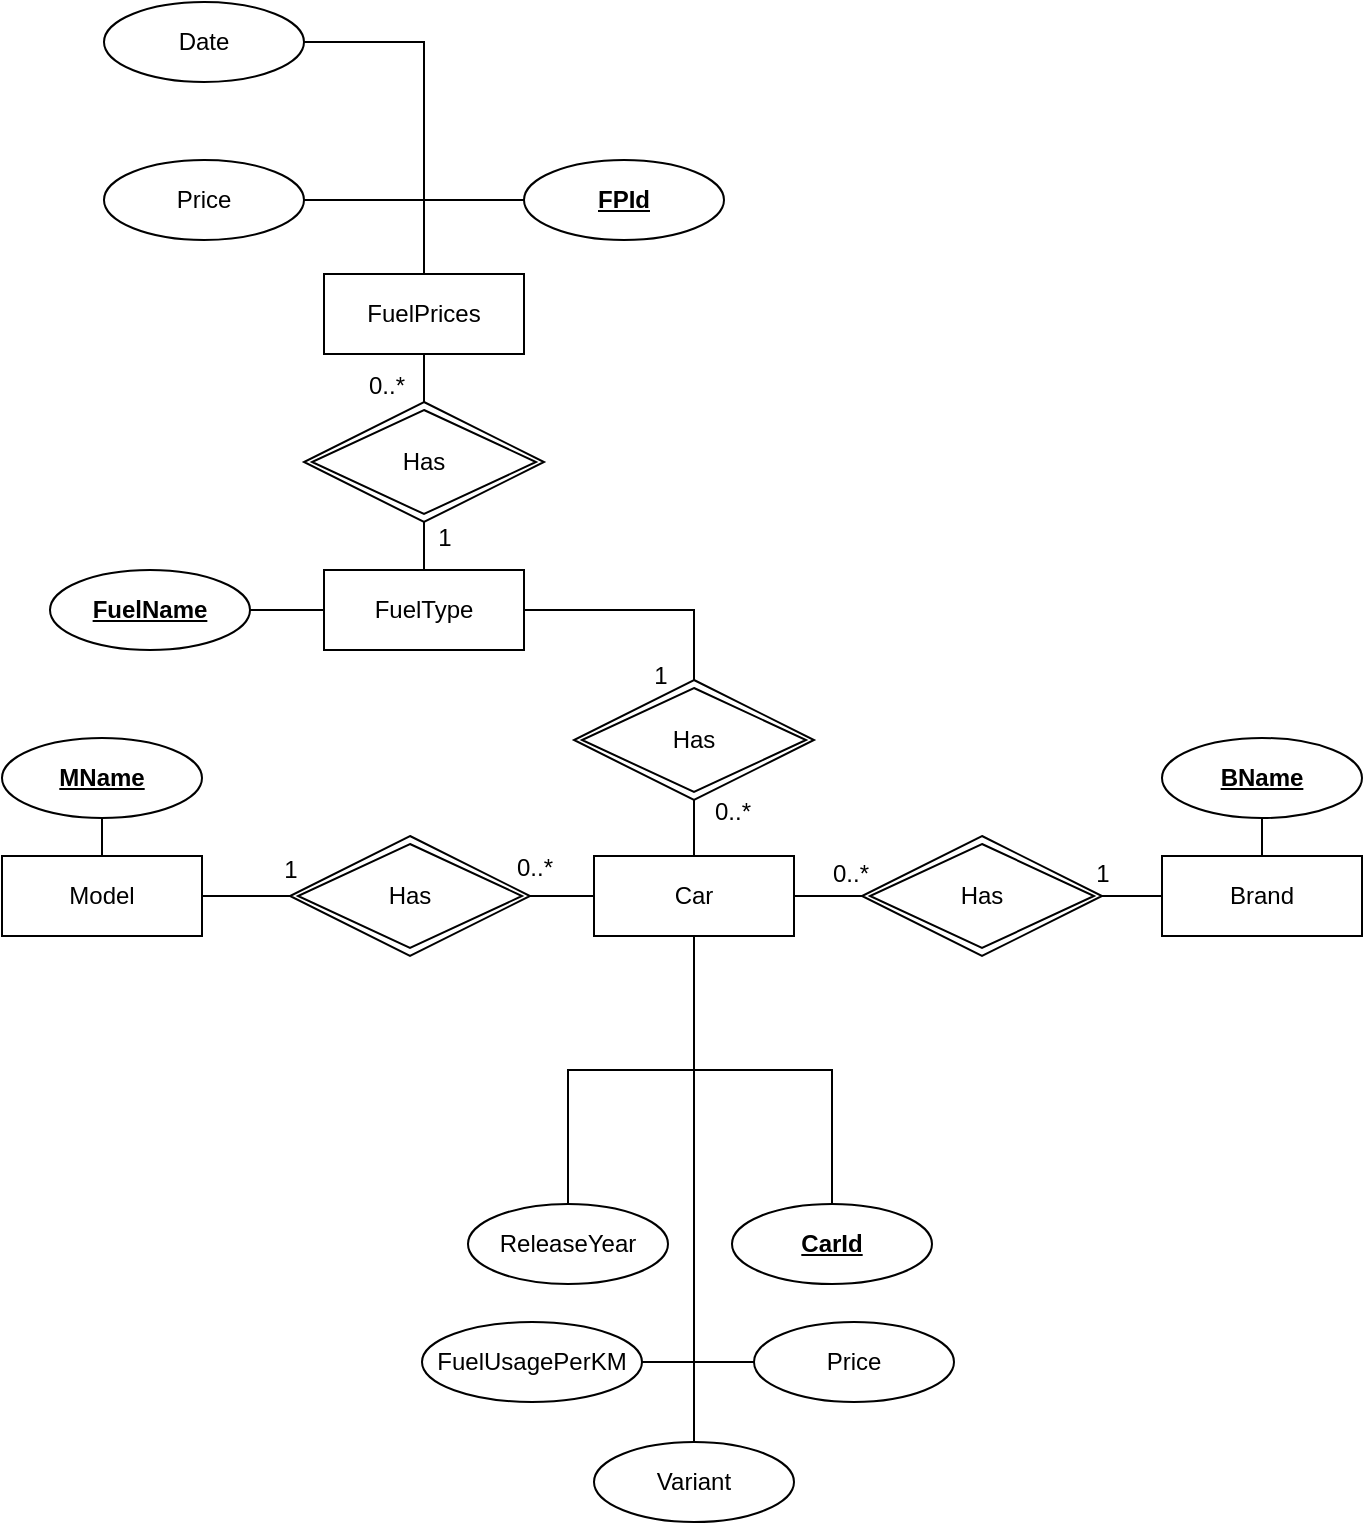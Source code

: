 <mxfile version="20.6.0" type="github">
  <diagram id="S4qpf8sp_IDscNvxWbhD" name="Side-1">
    <mxGraphModel dx="2249" dy="1969" grid="0" gridSize="10" guides="1" tooltips="1" connect="1" arrows="1" fold="1" page="1" pageScale="1" pageWidth="827" pageHeight="1169" math="0" shadow="0">
      <root>
        <mxCell id="0" />
        <mxCell id="1" parent="0" />
        <mxCell id="NafJJk9mpEiXWzSGuu7h-9" style="edgeStyle=orthogonalEdgeStyle;rounded=0;orthogonalLoop=1;jettySize=auto;html=1;exitX=0.5;exitY=0;exitDx=0;exitDy=0;endArrow=none;endFill=0;" parent="1" source="NafJJk9mpEiXWzSGuu7h-1" target="NafJJk9mpEiXWzSGuu7h-8" edge="1">
          <mxGeometry relative="1" as="geometry" />
        </mxCell>
        <mxCell id="NafJJk9mpEiXWzSGuu7h-26" style="edgeStyle=orthogonalEdgeStyle;rounded=0;orthogonalLoop=1;jettySize=auto;html=1;exitX=1;exitY=0.5;exitDx=0;exitDy=0;endArrow=none;endFill=0;" parent="1" source="NafJJk9mpEiXWzSGuu7h-1" target="NafJJk9mpEiXWzSGuu7h-22" edge="1">
          <mxGeometry relative="1" as="geometry" />
        </mxCell>
        <mxCell id="Q9bZLMeQLmCKx6aBFnSO-2" style="edgeStyle=orthogonalEdgeStyle;rounded=0;orthogonalLoop=1;jettySize=auto;html=1;exitX=0.5;exitY=1;exitDx=0;exitDy=0;entryX=0.5;entryY=0;entryDx=0;entryDy=0;endArrow=none;endFill=0;" edge="1" parent="1" source="NafJJk9mpEiXWzSGuu7h-1" target="Q9bZLMeQLmCKx6aBFnSO-1">
          <mxGeometry relative="1" as="geometry" />
        </mxCell>
        <mxCell id="NafJJk9mpEiXWzSGuu7h-1" value="Car" style="whiteSpace=wrap;html=1;align=center;" parent="1" vertex="1">
          <mxGeometry x="109" y="197" width="100" height="40" as="geometry" />
        </mxCell>
        <mxCell id="NafJJk9mpEiXWzSGuu7h-10" style="edgeStyle=orthogonalEdgeStyle;rounded=0;orthogonalLoop=1;jettySize=auto;html=1;exitX=1;exitY=0.5;exitDx=0;exitDy=0;endArrow=none;endFill=0;" parent="1" source="NafJJk9mpEiXWzSGuu7h-2" target="NafJJk9mpEiXWzSGuu7h-8" edge="1">
          <mxGeometry relative="1" as="geometry" />
        </mxCell>
        <mxCell id="NafJJk9mpEiXWzSGuu7h-37" style="edgeStyle=orthogonalEdgeStyle;rounded=0;orthogonalLoop=1;jettySize=auto;html=1;exitX=0.5;exitY=0;exitDx=0;exitDy=0;endArrow=none;endFill=0;" parent="1" source="NafJJk9mpEiXWzSGuu7h-2" target="NafJJk9mpEiXWzSGuu7h-36" edge="1">
          <mxGeometry relative="1" as="geometry" />
        </mxCell>
        <mxCell id="NafJJk9mpEiXWzSGuu7h-2" value="FuelType" style="whiteSpace=wrap;html=1;align=center;" parent="1" vertex="1">
          <mxGeometry x="-26" y="54" width="100" height="40" as="geometry" />
        </mxCell>
        <mxCell id="NafJJk9mpEiXWzSGuu7h-20" style="edgeStyle=orthogonalEdgeStyle;rounded=0;orthogonalLoop=1;jettySize=auto;html=1;exitX=1;exitY=0.5;exitDx=0;exitDy=0;endArrow=none;endFill=0;" parent="1" source="NafJJk9mpEiXWzSGuu7h-3" target="NafJJk9mpEiXWzSGuu7h-2" edge="1">
          <mxGeometry relative="1" as="geometry" />
        </mxCell>
        <mxCell id="NafJJk9mpEiXWzSGuu7h-3" value="&lt;b&gt;FuelName&lt;/b&gt;" style="ellipse;whiteSpace=wrap;html=1;align=center;fontStyle=4;" parent="1" vertex="1">
          <mxGeometry x="-163" y="54" width="100" height="40" as="geometry" />
        </mxCell>
        <mxCell id="NafJJk9mpEiXWzSGuu7h-8" value="Has" style="shape=rhombus;double=1;perimeter=rhombusPerimeter;whiteSpace=wrap;html=1;align=center;" parent="1" vertex="1">
          <mxGeometry x="99" y="109" width="120" height="60" as="geometry" />
        </mxCell>
        <mxCell id="NafJJk9mpEiXWzSGuu7h-11" value="1" style="text;html=1;align=center;verticalAlign=middle;resizable=0;points=[];autosize=1;strokeColor=none;fillColor=none;" parent="1" vertex="1">
          <mxGeometry x="129" y="94" width="25" height="26" as="geometry" />
        </mxCell>
        <mxCell id="NafJJk9mpEiXWzSGuu7h-12" value="0..*" style="text;html=1;align=center;verticalAlign=middle;resizable=0;points=[];autosize=1;strokeColor=none;fillColor=none;" parent="1" vertex="1">
          <mxGeometry x="160" y="162" width="36" height="26" as="geometry" />
        </mxCell>
        <mxCell id="NafJJk9mpEiXWzSGuu7h-24" style="edgeStyle=orthogonalEdgeStyle;rounded=0;orthogonalLoop=1;jettySize=auto;html=1;exitX=1;exitY=0.5;exitDx=0;exitDy=0;endArrow=none;endFill=0;" parent="1" source="NafJJk9mpEiXWzSGuu7h-14" target="NafJJk9mpEiXWzSGuu7h-21" edge="1">
          <mxGeometry relative="1" as="geometry" />
        </mxCell>
        <mxCell id="NafJJk9mpEiXWzSGuu7h-56" style="edgeStyle=orthogonalEdgeStyle;rounded=0;orthogonalLoop=1;jettySize=auto;html=1;exitX=0.5;exitY=0;exitDx=0;exitDy=0;endArrow=none;endFill=0;" parent="1" source="NafJJk9mpEiXWzSGuu7h-14" target="NafJJk9mpEiXWzSGuu7h-48" edge="1">
          <mxGeometry relative="1" as="geometry" />
        </mxCell>
        <mxCell id="NafJJk9mpEiXWzSGuu7h-14" value="Model" style="whiteSpace=wrap;html=1;align=center;" parent="1" vertex="1">
          <mxGeometry x="-187" y="197" width="100" height="40" as="geometry" />
        </mxCell>
        <mxCell id="NafJJk9mpEiXWzSGuu7h-51" style="edgeStyle=orthogonalEdgeStyle;rounded=0;orthogonalLoop=1;jettySize=auto;html=1;exitX=0.5;exitY=0;exitDx=0;exitDy=0;endArrow=none;endFill=0;" parent="1" source="NafJJk9mpEiXWzSGuu7h-15" target="NafJJk9mpEiXWzSGuu7h-50" edge="1">
          <mxGeometry relative="1" as="geometry" />
        </mxCell>
        <mxCell id="NafJJk9mpEiXWzSGuu7h-15" value="Brand" style="whiteSpace=wrap;html=1;align=center;" parent="1" vertex="1">
          <mxGeometry x="393" y="197" width="100" height="40" as="geometry" />
        </mxCell>
        <mxCell id="NafJJk9mpEiXWzSGuu7h-18" style="edgeStyle=orthogonalEdgeStyle;rounded=0;orthogonalLoop=1;jettySize=auto;html=1;exitX=0.5;exitY=0;exitDx=0;exitDy=0;endArrow=none;endFill=0;" parent="1" source="NafJJk9mpEiXWzSGuu7h-17" target="NafJJk9mpEiXWzSGuu7h-1" edge="1">
          <mxGeometry relative="1" as="geometry" />
        </mxCell>
        <mxCell id="NafJJk9mpEiXWzSGuu7h-17" value="&lt;b&gt;CarId&lt;/b&gt;" style="ellipse;whiteSpace=wrap;html=1;align=center;fontStyle=4;" parent="1" vertex="1">
          <mxGeometry x="178" y="371" width="100" height="40" as="geometry" />
        </mxCell>
        <mxCell id="NafJJk9mpEiXWzSGuu7h-25" style="edgeStyle=orthogonalEdgeStyle;rounded=0;orthogonalLoop=1;jettySize=auto;html=1;exitX=1;exitY=0.5;exitDx=0;exitDy=0;endArrow=none;endFill=0;" parent="1" source="NafJJk9mpEiXWzSGuu7h-21" target="NafJJk9mpEiXWzSGuu7h-1" edge="1">
          <mxGeometry relative="1" as="geometry" />
        </mxCell>
        <mxCell id="NafJJk9mpEiXWzSGuu7h-21" value="Has" style="shape=rhombus;double=1;perimeter=rhombusPerimeter;whiteSpace=wrap;html=1;align=center;" parent="1" vertex="1">
          <mxGeometry x="-43" y="187" width="120" height="60" as="geometry" />
        </mxCell>
        <mxCell id="NafJJk9mpEiXWzSGuu7h-27" style="edgeStyle=orthogonalEdgeStyle;rounded=0;orthogonalLoop=1;jettySize=auto;html=1;exitX=1;exitY=0.5;exitDx=0;exitDy=0;endArrow=none;endFill=0;" parent="1" source="NafJJk9mpEiXWzSGuu7h-22" target="NafJJk9mpEiXWzSGuu7h-15" edge="1">
          <mxGeometry relative="1" as="geometry" />
        </mxCell>
        <mxCell id="NafJJk9mpEiXWzSGuu7h-22" value="Has" style="shape=rhombus;double=1;perimeter=rhombusPerimeter;whiteSpace=wrap;html=1;align=center;" parent="1" vertex="1">
          <mxGeometry x="243" y="187" width="120" height="60" as="geometry" />
        </mxCell>
        <mxCell id="NafJJk9mpEiXWzSGuu7h-29" style="edgeStyle=orthogonalEdgeStyle;rounded=0;orthogonalLoop=1;jettySize=auto;html=1;exitX=0.5;exitY=0;exitDx=0;exitDy=0;endArrow=none;endFill=0;" parent="1" source="NafJJk9mpEiXWzSGuu7h-28" target="NafJJk9mpEiXWzSGuu7h-1" edge="1">
          <mxGeometry relative="1" as="geometry">
            <Array as="points">
              <mxPoint x="96" y="304" />
              <mxPoint x="159" y="304" />
            </Array>
          </mxGeometry>
        </mxCell>
        <mxCell id="NafJJk9mpEiXWzSGuu7h-28" value="ReleaseYear" style="ellipse;whiteSpace=wrap;html=1;align=center;" parent="1" vertex="1">
          <mxGeometry x="46" y="371" width="100" height="40" as="geometry" />
        </mxCell>
        <mxCell id="NafJJk9mpEiXWzSGuu7h-32" style="edgeStyle=orthogonalEdgeStyle;rounded=0;orthogonalLoop=1;jettySize=auto;html=1;endArrow=none;endFill=0;exitX=1;exitY=0.5;exitDx=0;exitDy=0;" parent="1" source="NafJJk9mpEiXWzSGuu7h-31" target="NafJJk9mpEiXWzSGuu7h-1" edge="1">
          <mxGeometry relative="1" as="geometry">
            <Array as="points">
              <mxPoint x="159" y="450" />
            </Array>
          </mxGeometry>
        </mxCell>
        <mxCell id="NafJJk9mpEiXWzSGuu7h-31" value="FuelUsagePerKM" style="ellipse;whiteSpace=wrap;html=1;align=center;" parent="1" vertex="1">
          <mxGeometry x="23" y="430" width="110" height="40" as="geometry" />
        </mxCell>
        <mxCell id="NafJJk9mpEiXWzSGuu7h-34" style="edgeStyle=orthogonalEdgeStyle;rounded=0;orthogonalLoop=1;jettySize=auto;html=1;exitX=0;exitY=0.5;exitDx=0;exitDy=0;endArrow=none;endFill=0;" parent="1" source="NafJJk9mpEiXWzSGuu7h-33" target="NafJJk9mpEiXWzSGuu7h-1" edge="1">
          <mxGeometry relative="1" as="geometry">
            <Array as="points">
              <mxPoint x="159" y="450" />
            </Array>
          </mxGeometry>
        </mxCell>
        <mxCell id="NafJJk9mpEiXWzSGuu7h-33" value="Price" style="ellipse;whiteSpace=wrap;html=1;align=center;" parent="1" vertex="1">
          <mxGeometry x="189" y="430" width="100" height="40" as="geometry" />
        </mxCell>
        <mxCell id="NafJJk9mpEiXWzSGuu7h-43" style="edgeStyle=orthogonalEdgeStyle;rounded=0;orthogonalLoop=1;jettySize=auto;html=1;exitX=0.5;exitY=0;exitDx=0;exitDy=0;endArrow=none;endFill=0;" parent="1" source="NafJJk9mpEiXWzSGuu7h-35" target="NafJJk9mpEiXWzSGuu7h-42" edge="1">
          <mxGeometry relative="1" as="geometry">
            <Array as="points">
              <mxPoint x="24" y="-210" />
            </Array>
          </mxGeometry>
        </mxCell>
        <mxCell id="NafJJk9mpEiXWzSGuu7h-35" value="FuelPrices" style="whiteSpace=wrap;html=1;align=center;" parent="1" vertex="1">
          <mxGeometry x="-26" y="-94" width="100" height="40" as="geometry" />
        </mxCell>
        <mxCell id="NafJJk9mpEiXWzSGuu7h-38" style="edgeStyle=orthogonalEdgeStyle;rounded=0;orthogonalLoop=1;jettySize=auto;html=1;exitX=0.5;exitY=0;exitDx=0;exitDy=0;endArrow=none;endFill=0;" parent="1" source="NafJJk9mpEiXWzSGuu7h-36" target="NafJJk9mpEiXWzSGuu7h-35" edge="1">
          <mxGeometry relative="1" as="geometry" />
        </mxCell>
        <mxCell id="NafJJk9mpEiXWzSGuu7h-36" value="Has" style="shape=rhombus;double=1;perimeter=rhombusPerimeter;whiteSpace=wrap;html=1;align=center;" parent="1" vertex="1">
          <mxGeometry x="-36" y="-30" width="120" height="60" as="geometry" />
        </mxCell>
        <mxCell id="NafJJk9mpEiXWzSGuu7h-39" value="1" style="text;html=1;align=center;verticalAlign=middle;resizable=0;points=[];autosize=1;strokeColor=none;fillColor=none;" parent="1" vertex="1">
          <mxGeometry x="21" y="25" width="25" height="26" as="geometry" />
        </mxCell>
        <mxCell id="NafJJk9mpEiXWzSGuu7h-40" value="0..*" style="text;html=1;align=center;verticalAlign=middle;resizable=0;points=[];autosize=1;strokeColor=none;fillColor=none;" parent="1" vertex="1">
          <mxGeometry x="-13" y="-51" width="36" height="26" as="geometry" />
        </mxCell>
        <mxCell id="NafJJk9mpEiXWzSGuu7h-42" value="Date" style="ellipse;whiteSpace=wrap;html=1;align=center;" parent="1" vertex="1">
          <mxGeometry x="-136" y="-230" width="100" height="40" as="geometry" />
        </mxCell>
        <mxCell id="NafJJk9mpEiXWzSGuu7h-45" style="edgeStyle=orthogonalEdgeStyle;rounded=0;orthogonalLoop=1;jettySize=auto;html=1;exitX=1;exitY=0.5;exitDx=0;exitDy=0;endArrow=none;endFill=0;" parent="1" source="NafJJk9mpEiXWzSGuu7h-44" target="NafJJk9mpEiXWzSGuu7h-35" edge="1">
          <mxGeometry relative="1" as="geometry" />
        </mxCell>
        <mxCell id="NafJJk9mpEiXWzSGuu7h-44" value="Price" style="ellipse;whiteSpace=wrap;html=1;align=center;" parent="1" vertex="1">
          <mxGeometry x="-136" y="-151" width="100" height="40" as="geometry" />
        </mxCell>
        <mxCell id="NafJJk9mpEiXWzSGuu7h-47" style="edgeStyle=orthogonalEdgeStyle;rounded=0;orthogonalLoop=1;jettySize=auto;html=1;exitX=0;exitY=0.5;exitDx=0;exitDy=0;endArrow=none;endFill=0;" parent="1" source="NafJJk9mpEiXWzSGuu7h-46" target="NafJJk9mpEiXWzSGuu7h-35" edge="1">
          <mxGeometry relative="1" as="geometry" />
        </mxCell>
        <mxCell id="NafJJk9mpEiXWzSGuu7h-46" value="&lt;b&gt;&lt;u&gt;FPId&lt;/u&gt;&lt;/b&gt;" style="ellipse;whiteSpace=wrap;html=1;align=center;" parent="1" vertex="1">
          <mxGeometry x="74" y="-151" width="100" height="40" as="geometry" />
        </mxCell>
        <mxCell id="NafJJk9mpEiXWzSGuu7h-48" value="&lt;b&gt;&lt;u&gt;MName&lt;/u&gt;&lt;/b&gt;" style="ellipse;whiteSpace=wrap;html=1;align=center;" parent="1" vertex="1">
          <mxGeometry x="-187" y="138" width="100" height="40" as="geometry" />
        </mxCell>
        <mxCell id="NafJJk9mpEiXWzSGuu7h-50" value="&lt;b&gt;&lt;u&gt;BName&lt;/u&gt;&lt;/b&gt;" style="ellipse;whiteSpace=wrap;html=1;align=center;" parent="1" vertex="1">
          <mxGeometry x="393" y="138" width="100" height="40" as="geometry" />
        </mxCell>
        <mxCell id="NafJJk9mpEiXWzSGuu7h-52" value="1" style="text;html=1;align=center;verticalAlign=middle;resizable=0;points=[];autosize=1;strokeColor=none;fillColor=none;" parent="1" vertex="1">
          <mxGeometry x="-56" y="191" width="25" height="26" as="geometry" />
        </mxCell>
        <mxCell id="NafJJk9mpEiXWzSGuu7h-53" value="0..*" style="text;html=1;align=center;verticalAlign=middle;resizable=0;points=[];autosize=1;strokeColor=none;fillColor=none;" parent="1" vertex="1">
          <mxGeometry x="61" y="190" width="36" height="26" as="geometry" />
        </mxCell>
        <mxCell id="NafJJk9mpEiXWzSGuu7h-54" value="0..*" style="text;html=1;align=center;verticalAlign=middle;resizable=0;points=[];autosize=1;strokeColor=none;fillColor=none;" parent="1" vertex="1">
          <mxGeometry x="219" y="193" width="36" height="26" as="geometry" />
        </mxCell>
        <mxCell id="NafJJk9mpEiXWzSGuu7h-55" value="1" style="text;html=1;align=center;verticalAlign=middle;resizable=0;points=[];autosize=1;strokeColor=none;fillColor=none;" parent="1" vertex="1">
          <mxGeometry x="350" y="193" width="25" height="26" as="geometry" />
        </mxCell>
        <mxCell id="Q9bZLMeQLmCKx6aBFnSO-1" value="Variant" style="ellipse;whiteSpace=wrap;html=1;align=center;" vertex="1" parent="1">
          <mxGeometry x="109" y="490" width="100" height="40" as="geometry" />
        </mxCell>
      </root>
    </mxGraphModel>
  </diagram>
</mxfile>
